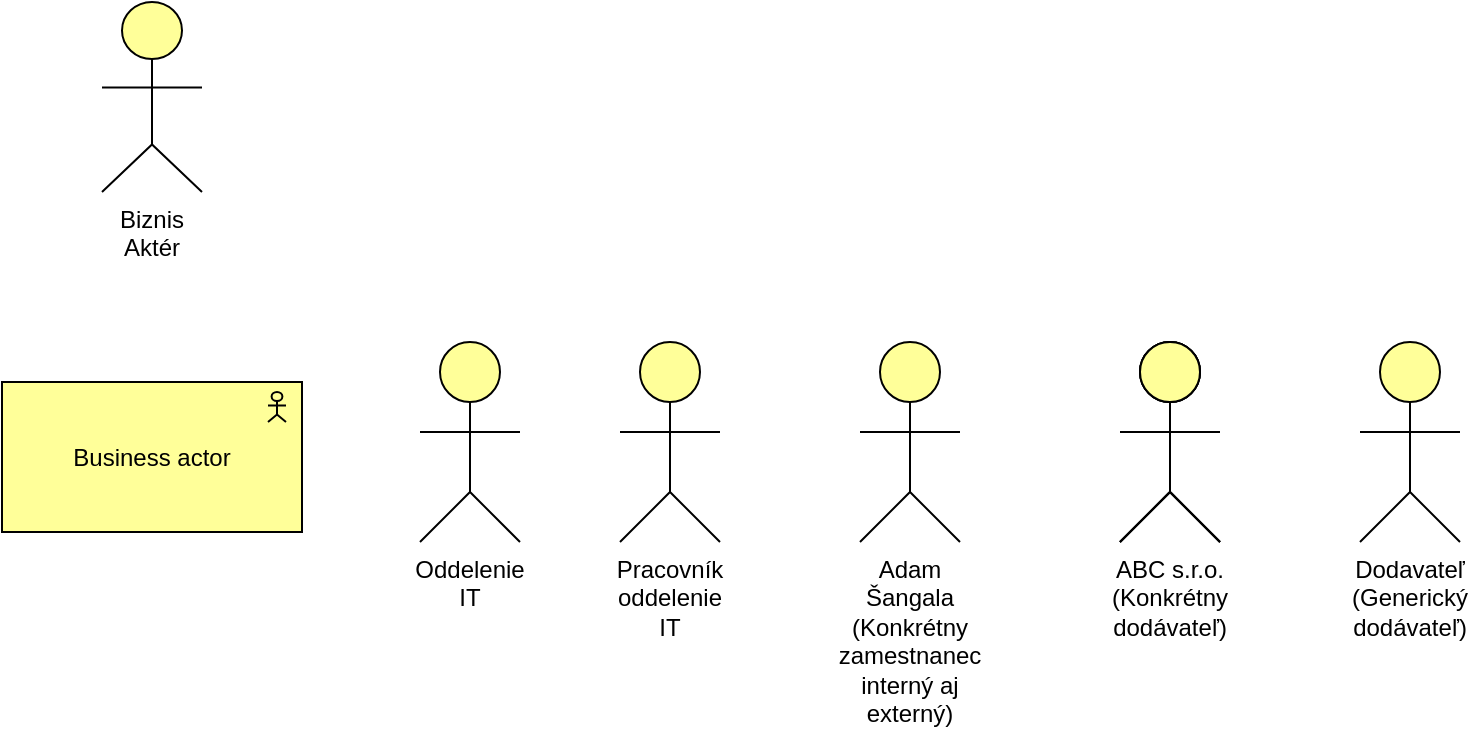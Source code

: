 <mxfile version="16.5.1" type="device" pages="4"><diagram id="JZjNMNrd8msyWpvH5kNa" name="Biznis Aktér"><mxGraphModel dx="1088" dy="731" grid="1" gridSize="10" guides="1" tooltips="1" connect="1" arrows="1" fold="1" page="1" pageScale="1" pageWidth="1654" pageHeight="1169" background="#FFFFFF" math="0" shadow="0"><root><mxCell id="0"/><mxCell id="1" parent="0"/><mxCell id="bfca3cPxsgv3KbeY-AWd-16" value="Biznis Aktér" style="html=1;outlineConnect=0;whiteSpace=wrap;fillColor=#ffff99;verticalLabelPosition=bottom;verticalAlign=top;align=center;shape=mxgraph.archimate3.actor;rounded=0;sketch=0;" parent="1" vertex="1"><mxGeometry x="161" y="240" width="50" height="95" as="geometry"/></mxCell><mxCell id="bfca3cPxsgv3KbeY-AWd-17" value="" style="html=1;outlineConnect=0;whiteSpace=wrap;fillColor=#ffff99;verticalLabelPosition=bottom;verticalAlign=top;align=center;shape=mxgraph.archimate3.actor;rounded=0;sketch=0;" parent="1" vertex="1"><mxGeometry x="670" y="410" width="50" height="100" as="geometry"/></mxCell><mxCell id="bfca3cPxsgv3KbeY-AWd-18" value="" style="html=1;outlineConnect=0;whiteSpace=wrap;fillColor=#ffff99;verticalLabelPosition=bottom;verticalAlign=top;align=center;shape=mxgraph.archimate3.actor;rounded=0;sketch=0;" parent="1" vertex="1"><mxGeometry x="670" y="410" width="50" height="100" as="geometry"/></mxCell><mxCell id="bfca3cPxsgv3KbeY-AWd-19" value="ABC s.r.o. (Konkrétny dodávateľ)" style="html=1;outlineConnect=0;whiteSpace=wrap;fillColor=#ffff99;verticalLabelPosition=bottom;verticalAlign=top;align=center;shape=mxgraph.archimate3.actor;rounded=0;sketch=0;" parent="1" vertex="1"><mxGeometry x="670" y="410" width="50" height="100" as="geometry"/></mxCell><mxCell id="bfca3cPxsgv3KbeY-AWd-20" value="Adam Šangala (Konkrétny zamestnanec interný aj externý)" style="html=1;outlineConnect=0;whiteSpace=wrap;fillColor=#ffff99;verticalLabelPosition=bottom;verticalAlign=top;align=center;shape=mxgraph.archimate3.actor;rounded=0;sketch=0;" parent="1" vertex="1"><mxGeometry x="540" y="410" width="50" height="100" as="geometry"/></mxCell><mxCell id="bfca3cPxsgv3KbeY-AWd-21" value="Business actor" style="html=1;outlineConnect=0;whiteSpace=wrap;fillColor=#ffff99;shape=mxgraph.archimate3.application;appType=actor;archiType=square;rounded=0;sketch=0;" parent="1" vertex="1"><mxGeometry x="111" y="430" width="150" height="75" as="geometry"/></mxCell><mxCell id="bfca3cPxsgv3KbeY-AWd-24" value="Dodavateľ (Generický dodávateľ)" style="html=1;outlineConnect=0;whiteSpace=wrap;fillColor=#ffff99;verticalLabelPosition=bottom;verticalAlign=top;align=center;shape=mxgraph.archimate3.actor;rounded=0;sketch=0;" parent="1" vertex="1"><mxGeometry x="790" y="410" width="50" height="100" as="geometry"/></mxCell><mxCell id="bfca3cPxsgv3KbeY-AWd-25" value="Pracovník oddelenie IT" style="html=1;outlineConnect=0;whiteSpace=wrap;fillColor=#ffff99;verticalLabelPosition=bottom;verticalAlign=top;align=center;shape=mxgraph.archimate3.actor;rounded=0;sketch=0;" parent="1" vertex="1"><mxGeometry x="420" y="410" width="50" height="100" as="geometry"/></mxCell><mxCell id="bfca3cPxsgv3KbeY-AWd-26" value="Oddelenie IT" style="html=1;outlineConnect=0;whiteSpace=wrap;fillColor=#ffff99;verticalLabelPosition=bottom;verticalAlign=top;align=center;shape=mxgraph.archimate3.actor;rounded=0;sketch=0;" parent="1" vertex="1"><mxGeometry x="320" y="410" width="50" height="100" as="geometry"/></mxCell></root></mxGraphModel></diagram><diagram name="Väzba Kompozícia" id="TtQ8qLWbC85YG_0e8uyS"><mxGraphModel dx="1088" dy="731" grid="1" gridSize="10" guides="1" tooltips="1" connect="1" arrows="1" fold="1" page="1" pageScale="1" pageWidth="1654" pageHeight="1169" background="#FFFFFF" math="0" shadow="0"><root><mxCell id="o2R4z5Y4zoxOKSPPSlzC-0"/><mxCell id="o2R4z5Y4zoxOKSPPSlzC-1" parent="o2R4z5Y4zoxOKSPPSlzC-0"/><mxCell id="o2R4z5Y4zoxOKSPPSlzC-2" value="Biznis Aktér" style="html=1;outlineConnect=0;whiteSpace=wrap;fillColor=#ffff99;verticalLabelPosition=bottom;verticalAlign=top;align=center;shape=mxgraph.archimate3.actor;rounded=0;sketch=0;" parent="o2R4z5Y4zoxOKSPPSlzC-1" vertex="1"><mxGeometry x="161" y="240" width="50" height="95" as="geometry"/></mxCell><mxCell id="o2R4z5Y4zoxOKSPPSlzC-3" value="" style="html=1;outlineConnect=0;whiteSpace=wrap;fillColor=#ffff99;verticalLabelPosition=bottom;verticalAlign=top;align=center;shape=mxgraph.archimate3.actor;rounded=0;sketch=0;" parent="o2R4z5Y4zoxOKSPPSlzC-1" vertex="1"><mxGeometry x="461" y="570" width="50" height="100" as="geometry"/></mxCell><mxCell id="o2R4z5Y4zoxOKSPPSlzC-4" value="" style="html=1;outlineConnect=0;whiteSpace=wrap;fillColor=#ffff99;verticalLabelPosition=bottom;verticalAlign=top;align=center;shape=mxgraph.archimate3.actor;rounded=0;sketch=0;" parent="o2R4z5Y4zoxOKSPPSlzC-1" vertex="1"><mxGeometry x="461" y="570" width="50" height="100" as="geometry"/></mxCell><mxCell id="o2R4z5Y4zoxOKSPPSlzC-5" value="ABC s.r.o. (Konkrétny dodávateľ)" style="html=1;outlineConnect=0;whiteSpace=wrap;fillColor=#ffff99;verticalLabelPosition=bottom;verticalAlign=top;align=center;shape=mxgraph.archimate3.actor;rounded=0;sketch=0;" parent="o2R4z5Y4zoxOKSPPSlzC-1" vertex="1"><mxGeometry x="461" y="570" width="50" height="100" as="geometry"/></mxCell><mxCell id="o2R4z5Y4zoxOKSPPSlzC-6" value="Adam Šangala (Konkrétny zamestnanec interný aj externý)" style="html=1;outlineConnect=0;whiteSpace=wrap;fillColor=#ffff99;verticalLabelPosition=bottom;verticalAlign=top;align=center;shape=mxgraph.archimate3.actor;rounded=0;sketch=0;" parent="o2R4z5Y4zoxOKSPPSlzC-1" vertex="1"><mxGeometry x="331" y="570" width="50" height="100" as="geometry"/></mxCell><mxCell id="o2R4z5Y4zoxOKSPPSlzC-7" value="Business actor" style="html=1;outlineConnect=0;whiteSpace=wrap;fillColor=#ffff99;shape=mxgraph.archimate3.application;appType=actor;archiType=square;rounded=0;sketch=0;" parent="o2R4z5Y4zoxOKSPPSlzC-1" vertex="1"><mxGeometry x="111" y="430" width="150" height="75" as="geometry"/></mxCell><mxCell id="o2R4z5Y4zoxOKSPPSlzC-8" value="Dodavateľ (Generický dodávateľ)" style="html=1;outlineConnect=0;whiteSpace=wrap;fillColor=#ffff99;verticalLabelPosition=bottom;verticalAlign=top;align=center;shape=mxgraph.archimate3.actor;rounded=0;sketch=0;" parent="o2R4z5Y4zoxOKSPPSlzC-1" vertex="1"><mxGeometry x="581" y="570" width="50" height="100" as="geometry"/></mxCell><mxCell id="o2R4z5Y4zoxOKSPPSlzC-9" value="Pracovník oddelenie IT" style="html=1;outlineConnect=0;whiteSpace=wrap;fillColor=#ffff99;verticalLabelPosition=bottom;verticalAlign=top;align=center;shape=mxgraph.archimate3.actor;rounded=0;sketch=0;" parent="o2R4z5Y4zoxOKSPPSlzC-1" vertex="1"><mxGeometry x="211" y="570" width="50" height="100" as="geometry"/></mxCell><mxCell id="o2R4z5Y4zoxOKSPPSlzC-10" value="Oddelenie IT" style="html=1;outlineConnect=0;whiteSpace=wrap;fillColor=#ffff99;verticalLabelPosition=bottom;verticalAlign=top;align=center;shape=mxgraph.archimate3.actor;rounded=0;sketch=0;" parent="o2R4z5Y4zoxOKSPPSlzC-1" vertex="1"><mxGeometry x="111" y="570" width="50" height="100" as="geometry"/></mxCell><mxCell id="o2R4z5Y4zoxOKSPPSlzC-11" value="Oddelenie IT" style="html=1;outlineConnect=0;whiteSpace=wrap;fillColor=#ffff99;shape=mxgraph.archimate3.application;appType=actor;archiType=square;rounded=0;sketch=0;" parent="o2R4z5Y4zoxOKSPPSlzC-1" vertex="1"><mxGeometry x="880" y="30" width="150" height="450" as="geometry"/></mxCell><mxCell id="o2R4z5Y4zoxOKSPPSlzC-14" value="Oddelenie IT" style="html=1;outlineConnect=0;whiteSpace=wrap;fillColor=#ffff99;shape=mxgraph.archimate3.application;appType=actor;archiType=square;rounded=0;sketch=0;" parent="o2R4z5Y4zoxOKSPPSlzC-1" vertex="1"><mxGeometry x="660" y="30" width="150" height="75" as="geometry"/></mxCell><mxCell id="o2R4z5Y4zoxOKSPPSlzC-16" value="Karol" style="html=1;outlineConnect=0;whiteSpace=wrap;fillColor=#ffff99;shape=mxgraph.archimate3.application;appType=actor;archiType=square;rounded=0;sketch=0;" parent="o2R4z5Y4zoxOKSPPSlzC-1" vertex="1"><mxGeometry x="660" y="30" width="150" height="75" as="geometry"/></mxCell><mxCell id="o2R4z5Y4zoxOKSPPSlzC-19" value="Martin" style="html=1;outlineConnect=0;whiteSpace=wrap;fillColor=#ffff99;shape=mxgraph.archimate3.application;appType=actor;archiType=square;rounded=0;sketch=0;" parent="o2R4z5Y4zoxOKSPPSlzC-1" vertex="1"><mxGeometry x="661" y="125" width="150" height="75" as="geometry"/></mxCell><mxCell id="o2R4z5Y4zoxOKSPPSlzC-20" value="Mária" style="html=1;outlineConnect=0;whiteSpace=wrap;fillColor=#ffff99;shape=mxgraph.archimate3.application;appType=actor;archiType=square;rounded=0;sketch=0;" parent="o2R4z5Y4zoxOKSPPSlzC-1" vertex="1"><mxGeometry x="661" y="220" width="150" height="75" as="geometry"/></mxCell><mxCell id="o2R4z5Y4zoxOKSPPSlzC-21" value="Eva" style="html=1;outlineConnect=0;whiteSpace=wrap;fillColor=#ffff99;shape=mxgraph.archimate3.application;appType=actor;archiType=square;rounded=0;sketch=0;" parent="o2R4z5Y4zoxOKSPPSlzC-1" vertex="1"><mxGeometry x="661" y="315" width="150" height="75" as="geometry"/></mxCell><mxCell id="o2R4z5Y4zoxOKSPPSlzC-22" value="Marcel" style="html=1;outlineConnect=0;whiteSpace=wrap;fillColor=#ffff99;shape=mxgraph.archimate3.application;appType=actor;archiType=square;rounded=0;sketch=0;" parent="o2R4z5Y4zoxOKSPPSlzC-1" vertex="1"><mxGeometry x="661" y="410" width="150" height="75" as="geometry"/></mxCell><mxCell id="o2R4z5Y4zoxOKSPPSlzC-27" value="" style="html=1;endArrow=diamondThin;endFill=1;edgeStyle=elbowEdgeStyle;elbow=vertical;endSize=10;rounded=0;exitX=1;exitY=0.5;exitDx=0;exitDy=0;exitPerimeter=0;" parent="o2R4z5Y4zoxOKSPPSlzC-1" source="o2R4z5Y4zoxOKSPPSlzC-16" target="o2R4z5Y4zoxOKSPPSlzC-11" edge="1"><mxGeometry width="160" relative="1" as="geometry"><mxPoint x="300" y="60" as="sourcePoint"/><mxPoint x="460" y="60" as="targetPoint"/></mxGeometry></mxCell><mxCell id="o2R4z5Y4zoxOKSPPSlzC-28" value="" style="html=1;endArrow=diamondThin;endFill=1;edgeStyle=elbowEdgeStyle;elbow=vertical;endSize=10;rounded=0;exitX=1;exitY=0.5;exitDx=0;exitDy=0;exitPerimeter=0;" parent="o2R4z5Y4zoxOKSPPSlzC-1" source="o2R4z5Y4zoxOKSPPSlzC-19" target="o2R4z5Y4zoxOKSPPSlzC-11" edge="1"><mxGeometry width="160" relative="1" as="geometry"><mxPoint x="410" y="150" as="sourcePoint"/><mxPoint x="570" y="150" as="targetPoint"/></mxGeometry></mxCell><mxCell id="o2R4z5Y4zoxOKSPPSlzC-30" value="" style="html=1;endArrow=diamondThin;endFill=1;edgeStyle=elbowEdgeStyle;elbow=vertical;endSize=10;rounded=0;exitX=1;exitY=0.5;exitDx=0;exitDy=0;exitPerimeter=0;" parent="o2R4z5Y4zoxOKSPPSlzC-1" source="o2R4z5Y4zoxOKSPPSlzC-20" target="o2R4z5Y4zoxOKSPPSlzC-11" edge="1"><mxGeometry width="160" relative="1" as="geometry"><mxPoint x="1080" y="300" as="sourcePoint"/><mxPoint x="1240" y="300" as="targetPoint"/></mxGeometry></mxCell><mxCell id="o2R4z5Y4zoxOKSPPSlzC-31" value="" style="html=1;endArrow=diamondThin;endFill=1;edgeStyle=elbowEdgeStyle;elbow=vertical;endSize=10;rounded=0;exitX=1;exitY=0.5;exitDx=0;exitDy=0;exitPerimeter=0;" parent="o2R4z5Y4zoxOKSPPSlzC-1" source="o2R4z5Y4zoxOKSPPSlzC-21" target="o2R4z5Y4zoxOKSPPSlzC-11" edge="1"><mxGeometry width="160" relative="1" as="geometry"><mxPoint x="400" y="380" as="sourcePoint"/><mxPoint x="560" y="380" as="targetPoint"/></mxGeometry></mxCell><mxCell id="o2R4z5Y4zoxOKSPPSlzC-32" value="" style="html=1;endArrow=diamondThin;endFill=1;edgeStyle=elbowEdgeStyle;elbow=vertical;endSize=10;rounded=0;exitX=1;exitY=0.5;exitDx=0;exitDy=0;exitPerimeter=0;" parent="o2R4z5Y4zoxOKSPPSlzC-1" source="o2R4z5Y4zoxOKSPPSlzC-22" target="o2R4z5Y4zoxOKSPPSlzC-11" edge="1"><mxGeometry width="160" relative="1" as="geometry"><mxPoint x="860" y="500" as="sourcePoint"/><mxPoint x="1020" y="500" as="targetPoint"/></mxGeometry></mxCell><mxCell id="o2R4z5Y4zoxOKSPPSlzC-33" value="ABC s.r.o." style="html=1;outlineConnect=0;whiteSpace=wrap;fillColor=#ffff99;shape=mxgraph.archimate3.application;appType=actor;archiType=square;rounded=0;sketch=0;" parent="o2R4z5Y4zoxOKSPPSlzC-1" vertex="1"><mxGeometry x="1240" y="200" width="320" height="75" as="geometry"/></mxCell><mxCell id="o2R4z5Y4zoxOKSPPSlzC-34" value="IT" style="html=1;outlineConnect=0;whiteSpace=wrap;fillColor=#ffff99;shape=mxgraph.archimate3.application;appType=actor;archiType=square;rounded=0;sketch=0;" parent="o2R4z5Y4zoxOKSPPSlzC-1" vertex="1"><mxGeometry x="1240" y="80" width="75" height="75" as="geometry"/></mxCell><mxCell id="o2R4z5Y4zoxOKSPPSlzC-35" value="HR" style="html=1;outlineConnect=0;whiteSpace=wrap;fillColor=#ffff99;shape=mxgraph.archimate3.application;appType=actor;archiType=square;rounded=0;sketch=0;" parent="o2R4z5Y4zoxOKSPPSlzC-1" vertex="1"><mxGeometry x="1362.5" y="80" width="75" height="75" as="geometry"/></mxCell><mxCell id="o2R4z5Y4zoxOKSPPSlzC-36" value="Finance" style="html=1;outlineConnect=0;whiteSpace=wrap;fillColor=#ffff99;shape=mxgraph.archimate3.application;appType=actor;archiType=square;rounded=0;sketch=0;" parent="o2R4z5Y4zoxOKSPPSlzC-1" vertex="1"><mxGeometry x="1240" y="315" width="75" height="75" as="geometry"/></mxCell><mxCell id="o2R4z5Y4zoxOKSPPSlzC-37" value="Operations" style="html=1;outlineConnect=0;whiteSpace=wrap;fillColor=#ffff99;shape=mxgraph.archimate3.application;appType=actor;archiType=square;rounded=0;sketch=0;" parent="o2R4z5Y4zoxOKSPPSlzC-1" vertex="1"><mxGeometry x="1362.5" y="315" width="75" height="75" as="geometry"/></mxCell><mxCell id="o2R4z5Y4zoxOKSPPSlzC-38" value="Risk" style="html=1;outlineConnect=0;whiteSpace=wrap;fillColor=#ffff99;shape=mxgraph.archimate3.application;appType=actor;archiType=square;rounded=0;sketch=0;" parent="o2R4z5Y4zoxOKSPPSlzC-1" vertex="1"><mxGeometry x="1485" y="315" width="75" height="75" as="geometry"/></mxCell><mxCell id="o2R4z5Y4zoxOKSPPSlzC-39" value="Sourcing" style="html=1;outlineConnect=0;whiteSpace=wrap;fillColor=#ffff99;shape=mxgraph.archimate3.application;appType=actor;archiType=square;rounded=0;sketch=0;" parent="o2R4z5Y4zoxOKSPPSlzC-1" vertex="1"><mxGeometry x="1485" y="80" width="75" height="75" as="geometry"/></mxCell><mxCell id="o2R4z5Y4zoxOKSPPSlzC-43" value="" style="html=1;endArrow=diamondThin;endFill=1;edgeStyle=elbowEdgeStyle;elbow=vertical;endSize=10;rounded=0;exitX=0.5;exitY=1;exitDx=0;exitDy=0;exitPerimeter=0;entryX=0.25;entryY=0;entryDx=0;entryDy=0;entryPerimeter=0;" parent="o2R4z5Y4zoxOKSPPSlzC-1" source="o2R4z5Y4zoxOKSPPSlzC-34" target="o2R4z5Y4zoxOKSPPSlzC-33" edge="1"><mxGeometry width="160" relative="1" as="geometry"><mxPoint x="1050" y="190" as="sourcePoint"/><mxPoint x="1210" y="190" as="targetPoint"/></mxGeometry></mxCell><mxCell id="o2R4z5Y4zoxOKSPPSlzC-44" value="" style="html=1;endArrow=diamondThin;endFill=1;edgeStyle=elbowEdgeStyle;elbow=vertical;endSize=10;rounded=0;exitX=0.5;exitY=1;exitDx=0;exitDy=0;exitPerimeter=0;" parent="o2R4z5Y4zoxOKSPPSlzC-1" source="o2R4z5Y4zoxOKSPPSlzC-35" target="o2R4z5Y4zoxOKSPPSlzC-33" edge="1"><mxGeometry width="160" relative="1" as="geometry"><mxPoint x="1060" y="150" as="sourcePoint"/><mxPoint x="1220" y="150" as="targetPoint"/></mxGeometry></mxCell><mxCell id="o2R4z5Y4zoxOKSPPSlzC-45" value="" style="html=1;endArrow=diamondThin;endFill=1;edgeStyle=elbowEdgeStyle;elbow=vertical;endSize=10;rounded=0;exitX=0.5;exitY=1;exitDx=0;exitDy=0;exitPerimeter=0;entryX=0.75;entryY=0;entryDx=0;entryDy=0;entryPerimeter=0;" parent="o2R4z5Y4zoxOKSPPSlzC-1" source="o2R4z5Y4zoxOKSPPSlzC-39" target="o2R4z5Y4zoxOKSPPSlzC-33" edge="1"><mxGeometry width="160" relative="1" as="geometry"><mxPoint x="1390" y="460" as="sourcePoint"/><mxPoint x="1550" y="460" as="targetPoint"/></mxGeometry></mxCell><mxCell id="o2R4z5Y4zoxOKSPPSlzC-46" value="" style="html=1;endArrow=diamondThin;endFill=1;edgeStyle=elbowEdgeStyle;elbow=vertical;endSize=10;rounded=0;entryX=0.25;entryY=1;entryDx=0;entryDy=0;entryPerimeter=0;" parent="o2R4z5Y4zoxOKSPPSlzC-1" source="o2R4z5Y4zoxOKSPPSlzC-36" target="o2R4z5Y4zoxOKSPPSlzC-33" edge="1"><mxGeometry width="160" relative="1" as="geometry"><mxPoint x="1160" y="510" as="sourcePoint"/><mxPoint x="1320" y="510" as="targetPoint"/></mxGeometry></mxCell><mxCell id="o2R4z5Y4zoxOKSPPSlzC-47" value="" style="html=1;endArrow=diamondThin;endFill=1;edgeStyle=elbowEdgeStyle;elbow=vertical;endSize=10;rounded=0;entryX=0.5;entryY=1;entryDx=0;entryDy=0;entryPerimeter=0;exitX=0.5;exitY=0;exitDx=0;exitDy=0;exitPerimeter=0;" parent="o2R4z5Y4zoxOKSPPSlzC-1" source="o2R4z5Y4zoxOKSPPSlzC-37" target="o2R4z5Y4zoxOKSPPSlzC-33" edge="1"><mxGeometry width="160" relative="1" as="geometry"><mxPoint x="1400" y="310" as="sourcePoint"/><mxPoint x="1530" y="470" as="targetPoint"/></mxGeometry></mxCell><mxCell id="o2R4z5Y4zoxOKSPPSlzC-48" value="" style="html=1;endArrow=diamondThin;endFill=1;edgeStyle=elbowEdgeStyle;elbow=vertical;endSize=10;rounded=0;entryX=0.75;entryY=1;entryDx=0;entryDy=0;entryPerimeter=0;" parent="o2R4z5Y4zoxOKSPPSlzC-1" source="o2R4z5Y4zoxOKSPPSlzC-38" target="o2R4z5Y4zoxOKSPPSlzC-33" edge="1"><mxGeometry width="160" relative="1" as="geometry"><mxPoint x="1510" y="420" as="sourcePoint"/><mxPoint x="1670" y="420" as="targetPoint"/></mxGeometry></mxCell></root></mxGraphModel></diagram><diagram name="Biznis Role" id="l27iO9iYdJRNGz45KyKL"><mxGraphModel dx="1088" dy="731" grid="1" gridSize="10" guides="1" tooltips="1" connect="1" arrows="1" fold="1" page="1" pageScale="1" pageWidth="1654" pageHeight="1169" background="#FFFFFF" math="0" shadow="0"><root><mxCell id="a6CnjkCQ1hl30vG9n8gs-0"/><mxCell id="a6CnjkCQ1hl30vG9n8gs-1" parent="a6CnjkCQ1hl30vG9n8gs-0"/><mxCell id="a6CnjkCQ1hl30vG9n8gs-2" value="Biznis Aktér" style="html=1;outlineConnect=0;whiteSpace=wrap;fillColor=#ffff99;verticalLabelPosition=bottom;verticalAlign=top;align=center;shape=mxgraph.archimate3.actor;rounded=0;sketch=0;" parent="a6CnjkCQ1hl30vG9n8gs-1" vertex="1"><mxGeometry x="70" y="610" width="50" height="95" as="geometry"/></mxCell><mxCell id="a6CnjkCQ1hl30vG9n8gs-3" value="" style="html=1;outlineConnect=0;whiteSpace=wrap;fillColor=#ffff99;verticalLabelPosition=bottom;verticalAlign=top;align=center;shape=mxgraph.archimate3.actor;rounded=0;sketch=0;" parent="a6CnjkCQ1hl30vG9n8gs-1" vertex="1"><mxGeometry x="370" y="950" width="50" height="100" as="geometry"/></mxCell><mxCell id="a6CnjkCQ1hl30vG9n8gs-4" value="" style="html=1;outlineConnect=0;whiteSpace=wrap;fillColor=#ffff99;verticalLabelPosition=bottom;verticalAlign=top;align=center;shape=mxgraph.archimate3.actor;rounded=0;sketch=0;" parent="a6CnjkCQ1hl30vG9n8gs-1" vertex="1"><mxGeometry x="370" y="950" width="50" height="100" as="geometry"/></mxCell><mxCell id="a6CnjkCQ1hl30vG9n8gs-5" value="ABC s.r.o. (Konkrétny dodávateľ)" style="html=1;outlineConnect=0;whiteSpace=wrap;fillColor=#ffff99;verticalLabelPosition=bottom;verticalAlign=top;align=center;shape=mxgraph.archimate3.actor;rounded=0;sketch=0;" parent="a6CnjkCQ1hl30vG9n8gs-1" vertex="1"><mxGeometry x="370" y="950" width="50" height="100" as="geometry"/></mxCell><mxCell id="a6CnjkCQ1hl30vG9n8gs-6" value="Adam Šangala (Konkrétny zamestnanec interný aj externý)" style="html=1;outlineConnect=0;whiteSpace=wrap;fillColor=#ffff99;verticalLabelPosition=bottom;verticalAlign=top;align=center;shape=mxgraph.archimate3.actor;rounded=0;sketch=0;" parent="a6CnjkCQ1hl30vG9n8gs-1" vertex="1"><mxGeometry x="240" y="950" width="50" height="100" as="geometry"/></mxCell><mxCell id="a6CnjkCQ1hl30vG9n8gs-7" value="Business actor" style="html=1;outlineConnect=0;whiteSpace=wrap;fillColor=#ffff99;shape=mxgraph.archimate3.application;appType=actor;archiType=square;rounded=0;sketch=0;" parent="a6CnjkCQ1hl30vG9n8gs-1" vertex="1"><mxGeometry x="20" y="800" width="150" height="75" as="geometry"/></mxCell><mxCell id="a6CnjkCQ1hl30vG9n8gs-8" value="Dodavateľ (Generický dodávateľ)" style="html=1;outlineConnect=0;whiteSpace=wrap;fillColor=#ffff99;verticalLabelPosition=bottom;verticalAlign=top;align=center;shape=mxgraph.archimate3.actor;rounded=0;sketch=0;" parent="a6CnjkCQ1hl30vG9n8gs-1" vertex="1"><mxGeometry x="490" y="950" width="50" height="100" as="geometry"/></mxCell><mxCell id="a6CnjkCQ1hl30vG9n8gs-9" value="Pracovník oddelenie IT" style="html=1;outlineConnect=0;whiteSpace=wrap;fillColor=#ffff99;verticalLabelPosition=bottom;verticalAlign=top;align=center;shape=mxgraph.archimate3.actor;rounded=0;sketch=0;" parent="a6CnjkCQ1hl30vG9n8gs-1" vertex="1"><mxGeometry x="120" y="950" width="50" height="100" as="geometry"/></mxCell><mxCell id="a6CnjkCQ1hl30vG9n8gs-10" value="Oddelenie IT" style="html=1;outlineConnect=0;whiteSpace=wrap;fillColor=#ffff99;verticalLabelPosition=bottom;verticalAlign=top;align=center;shape=mxgraph.archimate3.actor;rounded=0;sketch=0;" parent="a6CnjkCQ1hl30vG9n8gs-1" vertex="1"><mxGeometry x="20" y="950" width="50" height="100" as="geometry"/></mxCell><mxCell id="a6CnjkCQ1hl30vG9n8gs-23" value="ABC s.r.o." style="html=1;outlineConnect=0;whiteSpace=wrap;fillColor=#ffff99;shape=mxgraph.archimate3.application;appType=actor;archiType=square;rounded=0;sketch=0;" parent="a6CnjkCQ1hl30vG9n8gs-1" vertex="1"><mxGeometry x="1240" y="200" width="320" height="75" as="geometry"/></mxCell><mxCell id="a6CnjkCQ1hl30vG9n8gs-24" value="IT" style="html=1;outlineConnect=0;whiteSpace=wrap;fillColor=#ffff99;shape=mxgraph.archimate3.application;appType=actor;archiType=square;rounded=0;sketch=0;" parent="a6CnjkCQ1hl30vG9n8gs-1" vertex="1"><mxGeometry x="1240" y="80" width="75" height="75" as="geometry"/></mxCell><mxCell id="a6CnjkCQ1hl30vG9n8gs-25" value="HR" style="html=1;outlineConnect=0;whiteSpace=wrap;fillColor=#ffff99;shape=mxgraph.archimate3.application;appType=actor;archiType=square;rounded=0;sketch=0;" parent="a6CnjkCQ1hl30vG9n8gs-1" vertex="1"><mxGeometry x="1362.5" y="80" width="75" height="75" as="geometry"/></mxCell><mxCell id="a6CnjkCQ1hl30vG9n8gs-26" value="Finance" style="html=1;outlineConnect=0;whiteSpace=wrap;fillColor=#ffff99;shape=mxgraph.archimate3.application;appType=actor;archiType=square;rounded=0;sketch=0;" parent="a6CnjkCQ1hl30vG9n8gs-1" vertex="1"><mxGeometry x="1240" y="315" width="75" height="75" as="geometry"/></mxCell><mxCell id="a6CnjkCQ1hl30vG9n8gs-27" value="Operations" style="html=1;outlineConnect=0;whiteSpace=wrap;fillColor=#ffff99;shape=mxgraph.archimate3.application;appType=actor;archiType=square;rounded=0;sketch=0;" parent="a6CnjkCQ1hl30vG9n8gs-1" vertex="1"><mxGeometry x="1362.5" y="315" width="75" height="75" as="geometry"/></mxCell><mxCell id="a6CnjkCQ1hl30vG9n8gs-28" value="Risk" style="html=1;outlineConnect=0;whiteSpace=wrap;fillColor=#ffff99;shape=mxgraph.archimate3.application;appType=actor;archiType=square;rounded=0;sketch=0;" parent="a6CnjkCQ1hl30vG9n8gs-1" vertex="1"><mxGeometry x="1485" y="315" width="75" height="75" as="geometry"/></mxCell><mxCell id="a6CnjkCQ1hl30vG9n8gs-29" value="Sourcing" style="html=1;outlineConnect=0;whiteSpace=wrap;fillColor=#ffff99;shape=mxgraph.archimate3.application;appType=actor;archiType=square;rounded=0;sketch=0;" parent="a6CnjkCQ1hl30vG9n8gs-1" vertex="1"><mxGeometry x="1485" y="80" width="75" height="75" as="geometry"/></mxCell><mxCell id="a6CnjkCQ1hl30vG9n8gs-30" value="" style="html=1;endArrow=diamondThin;endFill=1;edgeStyle=elbowEdgeStyle;elbow=vertical;endSize=10;rounded=0;exitX=0.5;exitY=1;exitDx=0;exitDy=0;exitPerimeter=0;entryX=0.25;entryY=0;entryDx=0;entryDy=0;entryPerimeter=0;" parent="a6CnjkCQ1hl30vG9n8gs-1" source="a6CnjkCQ1hl30vG9n8gs-24" target="a6CnjkCQ1hl30vG9n8gs-23" edge="1"><mxGeometry width="160" relative="1" as="geometry"><mxPoint x="1050" y="190" as="sourcePoint"/><mxPoint x="1210" y="190" as="targetPoint"/></mxGeometry></mxCell><mxCell id="a6CnjkCQ1hl30vG9n8gs-31" value="" style="html=1;endArrow=diamondThin;endFill=1;edgeStyle=elbowEdgeStyle;elbow=vertical;endSize=10;rounded=0;exitX=0.5;exitY=1;exitDx=0;exitDy=0;exitPerimeter=0;" parent="a6CnjkCQ1hl30vG9n8gs-1" source="a6CnjkCQ1hl30vG9n8gs-25" target="a6CnjkCQ1hl30vG9n8gs-23" edge="1"><mxGeometry width="160" relative="1" as="geometry"><mxPoint x="1060" y="150" as="sourcePoint"/><mxPoint x="1220" y="150" as="targetPoint"/></mxGeometry></mxCell><mxCell id="a6CnjkCQ1hl30vG9n8gs-32" value="" style="html=1;endArrow=diamondThin;endFill=1;edgeStyle=elbowEdgeStyle;elbow=vertical;endSize=10;rounded=0;exitX=0.5;exitY=1;exitDx=0;exitDy=0;exitPerimeter=0;entryX=0.75;entryY=0;entryDx=0;entryDy=0;entryPerimeter=0;" parent="a6CnjkCQ1hl30vG9n8gs-1" source="a6CnjkCQ1hl30vG9n8gs-29" target="a6CnjkCQ1hl30vG9n8gs-23" edge="1"><mxGeometry width="160" relative="1" as="geometry"><mxPoint x="1390" y="460" as="sourcePoint"/><mxPoint x="1550" y="460" as="targetPoint"/></mxGeometry></mxCell><mxCell id="a6CnjkCQ1hl30vG9n8gs-33" value="" style="html=1;endArrow=diamondThin;endFill=1;edgeStyle=elbowEdgeStyle;elbow=vertical;endSize=10;rounded=0;entryX=0.25;entryY=1;entryDx=0;entryDy=0;entryPerimeter=0;" parent="a6CnjkCQ1hl30vG9n8gs-1" source="a6CnjkCQ1hl30vG9n8gs-26" target="a6CnjkCQ1hl30vG9n8gs-23" edge="1"><mxGeometry width="160" relative="1" as="geometry"><mxPoint x="1160" y="510" as="sourcePoint"/><mxPoint x="1320" y="510" as="targetPoint"/></mxGeometry></mxCell><mxCell id="a6CnjkCQ1hl30vG9n8gs-34" value="" style="html=1;endArrow=diamondThin;endFill=1;edgeStyle=elbowEdgeStyle;elbow=vertical;endSize=10;rounded=0;entryX=0.5;entryY=1;entryDx=0;entryDy=0;entryPerimeter=0;exitX=0.5;exitY=0;exitDx=0;exitDy=0;exitPerimeter=0;" parent="a6CnjkCQ1hl30vG9n8gs-1" source="a6CnjkCQ1hl30vG9n8gs-27" target="a6CnjkCQ1hl30vG9n8gs-23" edge="1"><mxGeometry width="160" relative="1" as="geometry"><mxPoint x="1400" y="310" as="sourcePoint"/><mxPoint x="1530" y="470" as="targetPoint"/></mxGeometry></mxCell><mxCell id="a6CnjkCQ1hl30vG9n8gs-35" value="" style="html=1;endArrow=diamondThin;endFill=1;edgeStyle=elbowEdgeStyle;elbow=vertical;endSize=10;rounded=0;entryX=0.75;entryY=1;entryDx=0;entryDy=0;entryPerimeter=0;" parent="a6CnjkCQ1hl30vG9n8gs-1" source="a6CnjkCQ1hl30vG9n8gs-28" target="a6CnjkCQ1hl30vG9n8gs-23" edge="1"><mxGeometry width="160" relative="1" as="geometry"><mxPoint x="1510" y="420" as="sourcePoint"/><mxPoint x="1670" y="420" as="targetPoint"/></mxGeometry></mxCell><mxCell id="a6CnjkCQ1hl30vG9n8gs-36" value="Biznis rola" style="html=1;outlineConnect=0;whiteSpace=wrap;fillColor=#ffff99;shape=mxgraph.archimate3.application;appType=role;archiType=square;rounded=0;sketch=0;" parent="a6CnjkCQ1hl30vG9n8gs-1" vertex="1"><mxGeometry x="247.5" y="800" width="150" height="75" as="geometry"/></mxCell><mxCell id="a6CnjkCQ1hl30vG9n8gs-37" value="Biznis rola" style="html=1;outlineConnect=0;whiteSpace=wrap;fillColor=#ffff99;shape=mxgraph.archimate3.role;rounded=0;sketch=0;" parent="a6CnjkCQ1hl30vG9n8gs-1" vertex="1"><mxGeometry x="280" y="632.5" width="85" height="50" as="geometry"/></mxCell><mxCell id="a6CnjkCQ1hl30vG9n8gs-11" value="Oddelenie IT" style="html=1;outlineConnect=0;whiteSpace=wrap;fillColor=#ffff99;shape=mxgraph.archimate3.application;appType=actor;archiType=square;rounded=0;sketch=0;flipH=0;flipV=0;" parent="a6CnjkCQ1hl30vG9n8gs-1" vertex="1"><mxGeometry x="880" y="30" width="150" height="450" as="geometry"/></mxCell><mxCell id="a6CnjkCQ1hl30vG9n8gs-12" value="Oddelenie IT" style="html=1;outlineConnect=0;whiteSpace=wrap;fillColor=#ffff99;shape=mxgraph.archimate3.application;appType=actor;archiType=square;rounded=0;sketch=0;flipH=0;flipV=0;" parent="a6CnjkCQ1hl30vG9n8gs-1" vertex="1"><mxGeometry x="660" y="30" width="150" height="75" as="geometry"/></mxCell><mxCell id="a6CnjkCQ1hl30vG9n8gs-13" value="Karol" style="html=1;outlineConnect=0;whiteSpace=wrap;fillColor=#ffff99;shape=mxgraph.archimate3.application;appType=actor;archiType=square;rounded=0;sketch=0;flipH=0;flipV=0;" parent="a6CnjkCQ1hl30vG9n8gs-1" vertex="1"><mxGeometry x="660" y="30" width="150" height="75" as="geometry"/></mxCell><mxCell id="a6CnjkCQ1hl30vG9n8gs-14" value="Martin" style="html=1;outlineConnect=0;whiteSpace=wrap;fillColor=#ffff99;shape=mxgraph.archimate3.application;appType=actor;archiType=square;rounded=0;sketch=0;flipH=0;flipV=0;" parent="a6CnjkCQ1hl30vG9n8gs-1" vertex="1"><mxGeometry x="661" y="125" width="150" height="75" as="geometry"/></mxCell><mxCell id="a6CnjkCQ1hl30vG9n8gs-15" value="Mária" style="html=1;outlineConnect=0;whiteSpace=wrap;fillColor=#ffff99;shape=mxgraph.archimate3.application;appType=actor;archiType=square;rounded=0;sketch=0;flipH=0;flipV=0;" parent="a6CnjkCQ1hl30vG9n8gs-1" vertex="1"><mxGeometry x="661" y="220" width="150" height="75" as="geometry"/></mxCell><mxCell id="a6CnjkCQ1hl30vG9n8gs-16" value="Eva" style="html=1;outlineConnect=0;whiteSpace=wrap;fillColor=#ffff99;shape=mxgraph.archimate3.application;appType=actor;archiType=square;rounded=0;sketch=0;flipH=0;flipV=0;" parent="a6CnjkCQ1hl30vG9n8gs-1" vertex="1"><mxGeometry x="661" y="315" width="150" height="75" as="geometry"/></mxCell><mxCell id="a6CnjkCQ1hl30vG9n8gs-17" value="Marcel" style="html=1;outlineConnect=0;whiteSpace=wrap;fillColor=#ffff99;shape=mxgraph.archimate3.application;appType=actor;archiType=square;rounded=0;sketch=0;flipH=0;flipV=0;" parent="a6CnjkCQ1hl30vG9n8gs-1" vertex="1"><mxGeometry x="661" y="410" width="150" height="75" as="geometry"/></mxCell><mxCell id="a6CnjkCQ1hl30vG9n8gs-18" value="" style="html=1;endArrow=diamondThin;endFill=1;edgeStyle=elbowEdgeStyle;elbow=vertical;endSize=10;rounded=0;exitX=1;exitY=0.5;exitDx=0;exitDy=0;exitPerimeter=0;" parent="a6CnjkCQ1hl30vG9n8gs-1" source="a6CnjkCQ1hl30vG9n8gs-13" target="a6CnjkCQ1hl30vG9n8gs-11" edge="1"><mxGeometry width="160" relative="1" as="geometry"><mxPoint x="-300" y="60" as="sourcePoint"/><mxPoint x="-140" y="60" as="targetPoint"/></mxGeometry></mxCell><mxCell id="a6CnjkCQ1hl30vG9n8gs-19" value="" style="html=1;endArrow=diamondThin;endFill=1;edgeStyle=elbowEdgeStyle;elbow=vertical;endSize=10;rounded=0;exitX=1;exitY=0.5;exitDx=0;exitDy=0;exitPerimeter=0;" parent="a6CnjkCQ1hl30vG9n8gs-1" source="a6CnjkCQ1hl30vG9n8gs-14" target="a6CnjkCQ1hl30vG9n8gs-11" edge="1"><mxGeometry width="160" relative="1" as="geometry"><mxPoint x="-190" y="150" as="sourcePoint"/><mxPoint x="-30" y="150" as="targetPoint"/></mxGeometry></mxCell><mxCell id="a6CnjkCQ1hl30vG9n8gs-20" value="" style="html=1;endArrow=diamondThin;endFill=1;edgeStyle=elbowEdgeStyle;elbow=vertical;endSize=10;rounded=0;exitX=1;exitY=0.5;exitDx=0;exitDy=0;exitPerimeter=0;" parent="a6CnjkCQ1hl30vG9n8gs-1" source="a6CnjkCQ1hl30vG9n8gs-15" target="a6CnjkCQ1hl30vG9n8gs-11" edge="1"><mxGeometry width="160" relative="1" as="geometry"><mxPoint x="480" y="300" as="sourcePoint"/><mxPoint x="640" y="300" as="targetPoint"/></mxGeometry></mxCell><mxCell id="a6CnjkCQ1hl30vG9n8gs-21" value="" style="html=1;endArrow=diamondThin;endFill=1;edgeStyle=elbowEdgeStyle;elbow=vertical;endSize=10;rounded=0;exitX=1;exitY=0.5;exitDx=0;exitDy=0;exitPerimeter=0;" parent="a6CnjkCQ1hl30vG9n8gs-1" source="a6CnjkCQ1hl30vG9n8gs-16" target="a6CnjkCQ1hl30vG9n8gs-11" edge="1"><mxGeometry width="160" relative="1" as="geometry"><mxPoint x="-200" y="380" as="sourcePoint"/><mxPoint x="-40" y="380" as="targetPoint"/></mxGeometry></mxCell><mxCell id="a6CnjkCQ1hl30vG9n8gs-22" value="" style="html=1;endArrow=diamondThin;endFill=1;edgeStyle=elbowEdgeStyle;elbow=vertical;endSize=10;rounded=0;exitX=1;exitY=0.5;exitDx=0;exitDy=0;exitPerimeter=0;" parent="a6CnjkCQ1hl30vG9n8gs-1" source="a6CnjkCQ1hl30vG9n8gs-17" target="a6CnjkCQ1hl30vG9n8gs-11" edge="1"><mxGeometry width="160" relative="1" as="geometry"><mxPoint x="260" y="500" as="sourcePoint"/><mxPoint x="420" y="500" as="targetPoint"/></mxGeometry></mxCell><mxCell id="a6CnjkCQ1hl30vG9n8gs-38" value="Šéf IT" style="html=1;outlineConnect=0;whiteSpace=wrap;fillColor=#ffff99;shape=mxgraph.archimate3.application;appType=role;archiType=square;rounded=0;sketch=0;flipH=0;flipV=0;" parent="a6CnjkCQ1hl30vG9n8gs-1" vertex="1"><mxGeometry x="450" y="30" width="150" height="75" as="geometry"/></mxCell><mxCell id="a6CnjkCQ1hl30vG9n8gs-39" value="Projektový manažér" style="html=1;outlineConnect=0;whiteSpace=wrap;fillColor=#ffff99;shape=mxgraph.archimate3.application;appType=role;archiType=square;rounded=0;sketch=0;flipH=0;flipV=0;" parent="a6CnjkCQ1hl30vG9n8gs-1" vertex="1"><mxGeometry x="450" y="125" width="150" height="75" as="geometry"/></mxCell><mxCell id="a6CnjkCQ1hl30vG9n8gs-41" value="IT biznis analytik" style="html=1;outlineConnect=0;whiteSpace=wrap;fillColor=#ffff99;shape=mxgraph.archimate3.application;appType=role;archiType=square;rounded=0;sketch=0;flipH=0;flipV=0;" parent="a6CnjkCQ1hl30vG9n8gs-1" vertex="1"><mxGeometry x="450" y="220" width="150" height="75" as="geometry"/></mxCell><mxCell id="a6CnjkCQ1hl30vG9n8gs-42" value="IT biznis analytik" style="html=1;outlineConnect=0;whiteSpace=wrap;fillColor=#ffff99;shape=mxgraph.archimate3.application;appType=role;archiType=square;rounded=0;sketch=0;flipH=0;flipV=0;" parent="a6CnjkCQ1hl30vG9n8gs-1" vertex="1"><mxGeometry x="450" y="315" width="150" height="75" as="geometry"/></mxCell><mxCell id="a6CnjkCQ1hl30vG9n8gs-43" value="Biznis architekt" style="html=1;outlineConnect=0;whiteSpace=wrap;fillColor=#ffff99;shape=mxgraph.archimate3.application;appType=role;archiType=square;rounded=0;sketch=0;flipH=0;flipV=0;" parent="a6CnjkCQ1hl30vG9n8gs-1" vertex="1"><mxGeometry x="450" y="410" width="150" height="75" as="geometry"/></mxCell><mxCell id="a6CnjkCQ1hl30vG9n8gs-44" value="" style="endArrow=block;html=1;endFill=1;startArrow=oval;startFill=1;edgeStyle=elbowEdgeStyle;elbow=vertical;rounded=0;exitX=0;exitY=0.5;exitDx=0;exitDy=0;exitPerimeter=0;" parent="a6CnjkCQ1hl30vG9n8gs-1" source="a6CnjkCQ1hl30vG9n8gs-13" target="a6CnjkCQ1hl30vG9n8gs-38" edge="1"><mxGeometry width="160" relative="1" as="geometry"><mxPoint x="1220" y="-10" as="sourcePoint"/><mxPoint x="1380" y="-10" as="targetPoint"/></mxGeometry></mxCell><mxCell id="a6CnjkCQ1hl30vG9n8gs-45" value="" style="endArrow=block;html=1;endFill=1;startArrow=oval;startFill=1;edgeStyle=elbowEdgeStyle;elbow=vertical;rounded=0;exitX=0;exitY=0.5;exitDx=0;exitDy=0;exitPerimeter=0;" parent="a6CnjkCQ1hl30vG9n8gs-1" source="a6CnjkCQ1hl30vG9n8gs-14" target="a6CnjkCQ1hl30vG9n8gs-39" edge="1"><mxGeometry width="160" relative="1" as="geometry"><mxPoint x="690" y="110" as="sourcePoint"/><mxPoint x="850" y="110" as="targetPoint"/></mxGeometry></mxCell><mxCell id="a6CnjkCQ1hl30vG9n8gs-46" value="" style="endArrow=block;html=1;endFill=1;startArrow=oval;startFill=1;edgeStyle=elbowEdgeStyle;elbow=vertical;rounded=0;exitX=0;exitY=0.5;exitDx=0;exitDy=0;exitPerimeter=0;entryX=1;entryY=0.5;entryDx=0;entryDy=0;entryPerimeter=0;" parent="a6CnjkCQ1hl30vG9n8gs-1" source="a6CnjkCQ1hl30vG9n8gs-15" target="a6CnjkCQ1hl30vG9n8gs-41" edge="1"><mxGeometry width="160" relative="1" as="geometry"><mxPoint x="230" y="220" as="sourcePoint"/><mxPoint x="390" y="220" as="targetPoint"/></mxGeometry></mxCell><mxCell id="a6CnjkCQ1hl30vG9n8gs-47" value="" style="endArrow=block;html=1;endFill=1;startArrow=oval;startFill=1;edgeStyle=elbowEdgeStyle;elbow=vertical;rounded=0;exitX=0;exitY=0.5;exitDx=0;exitDy=0;exitPerimeter=0;" parent="a6CnjkCQ1hl30vG9n8gs-1" source="a6CnjkCQ1hl30vG9n8gs-16" target="a6CnjkCQ1hl30vG9n8gs-42" edge="1"><mxGeometry width="160" relative="1" as="geometry"><mxPoint x="820" y="260" as="sourcePoint"/><mxPoint x="980" y="260" as="targetPoint"/></mxGeometry></mxCell><mxCell id="a6CnjkCQ1hl30vG9n8gs-48" value="" style="endArrow=block;html=1;endFill=1;startArrow=oval;startFill=1;edgeStyle=elbowEdgeStyle;elbow=vertical;rounded=0;exitX=0;exitY=0.5;exitDx=0;exitDy=0;exitPerimeter=0;" parent="a6CnjkCQ1hl30vG9n8gs-1" source="a6CnjkCQ1hl30vG9n8gs-17" target="a6CnjkCQ1hl30vG9n8gs-43" edge="1"><mxGeometry width="160" relative="1" as="geometry"><mxPoint x="1230" y="540" as="sourcePoint"/><mxPoint x="1390" y="540" as="targetPoint"/></mxGeometry></mxCell><mxCell id="a6CnjkCQ1hl30vG9n8gs-51" value="Skupina Group" style="shape=folder;spacingTop=10;tabWidth=100;tabHeight=25;tabPosition=left;html=1;dashed=1;rounded=0;sketch=0;" parent="a6CnjkCQ1hl30vG9n8gs-1" vertex="1"><mxGeometry x="590" y="585" width="520" height="425" as="geometry"/></mxCell></root></mxGraphModel></diagram><diagram name="Biznis Proces" id="QW8VlsVwd-ahtZP1elIW"><mxGraphModel dx="1554" dy="1044" grid="1" gridSize="10" guides="1" tooltips="1" connect="1" arrows="1" fold="1" page="1" pageScale="1" pageWidth="1654" pageHeight="1169" background="#FFFFFF" math="0" shadow="0"><root><mxCell id="ReRkQ5U6hVpEohQb-x6h-0"/><mxCell id="ReRkQ5U6hVpEohQb-x6h-1" parent="ReRkQ5U6hVpEohQb-x6h-0"/><mxCell id="S_ZKrl2KvptA7Cy56cMP-3" value="ABC s.r.o. (Konkrétny dodávateľ)" style="html=1;outlineConnect=0;whiteSpace=wrap;fillColor=#ffff99;verticalLabelPosition=bottom;verticalAlign=top;align=center;shape=mxgraph.archimate3.actor;rounded=0;sketch=0;" parent="ReRkQ5U6hVpEohQb-x6h-1" vertex="1"><mxGeometry x="760" y="690" width="50" height="100" as="geometry"/></mxCell><mxCell id="ReRkQ5U6hVpEohQb-x6h-2" value="Biznis Aktér" style="html=1;outlineConnect=0;whiteSpace=wrap;fillColor=#ffff99;verticalLabelPosition=bottom;verticalAlign=top;align=center;shape=mxgraph.archimate3.actor;rounded=0;sketch=0;" parent="ReRkQ5U6hVpEohQb-x6h-1" vertex="1"><mxGeometry x="70" y="610" width="50" height="95" as="geometry"/></mxCell><mxCell id="ReRkQ5U6hVpEohQb-x6h-3" value="" style="html=1;outlineConnect=0;whiteSpace=wrap;fillColor=#ffff99;verticalLabelPosition=bottom;verticalAlign=top;align=center;shape=mxgraph.archimate3.actor;rounded=0;sketch=0;" parent="ReRkQ5U6hVpEohQb-x6h-1" vertex="1"><mxGeometry x="370" y="950" width="50" height="100" as="geometry"/></mxCell><mxCell id="ReRkQ5U6hVpEohQb-x6h-4" value="" style="html=1;outlineConnect=0;whiteSpace=wrap;fillColor=#ffff99;verticalLabelPosition=bottom;verticalAlign=top;align=center;shape=mxgraph.archimate3.actor;rounded=0;sketch=0;" parent="ReRkQ5U6hVpEohQb-x6h-1" vertex="1"><mxGeometry x="370" y="950" width="50" height="100" as="geometry"/></mxCell><mxCell id="ReRkQ5U6hVpEohQb-x6h-5" value="ABC s.r.o. (Konkrétny dodávateľ)" style="html=1;outlineConnect=0;whiteSpace=wrap;fillColor=#ffff99;verticalLabelPosition=bottom;verticalAlign=top;align=center;shape=mxgraph.archimate3.actor;rounded=0;sketch=0;" parent="ReRkQ5U6hVpEohQb-x6h-1" vertex="1"><mxGeometry x="370" y="950" width="50" height="100" as="geometry"/></mxCell><mxCell id="ReRkQ5U6hVpEohQb-x6h-6" value="Adam Šangala (Konkrétny zamestnanec interný aj externý)" style="html=1;outlineConnect=0;whiteSpace=wrap;fillColor=#ffff99;verticalLabelPosition=bottom;verticalAlign=top;align=center;shape=mxgraph.archimate3.actor;rounded=0;sketch=0;" parent="ReRkQ5U6hVpEohQb-x6h-1" vertex="1"><mxGeometry x="240" y="950" width="50" height="100" as="geometry"/></mxCell><mxCell id="ReRkQ5U6hVpEohQb-x6h-8" value="Dodavateľ (Generický dodávateľ)" style="html=1;outlineConnect=0;whiteSpace=wrap;fillColor=#ffff99;verticalLabelPosition=bottom;verticalAlign=top;align=center;shape=mxgraph.archimate3.actor;rounded=0;sketch=0;" parent="ReRkQ5U6hVpEohQb-x6h-1" vertex="1"><mxGeometry x="490" y="950" width="50" height="100" as="geometry"/></mxCell><mxCell id="ReRkQ5U6hVpEohQb-x6h-9" value="Pracovník oddelenie IT" style="html=1;outlineConnect=0;whiteSpace=wrap;fillColor=#ffff99;verticalLabelPosition=bottom;verticalAlign=top;align=center;shape=mxgraph.archimate3.actor;rounded=0;sketch=0;" parent="ReRkQ5U6hVpEohQb-x6h-1" vertex="1"><mxGeometry x="120" y="950" width="50" height="100" as="geometry"/></mxCell><mxCell id="ReRkQ5U6hVpEohQb-x6h-10" value="Oddelenie IT" style="html=1;outlineConnect=0;whiteSpace=wrap;fillColor=#ffff99;verticalLabelPosition=bottom;verticalAlign=top;align=center;shape=mxgraph.archimate3.actor;rounded=0;sketch=0;" parent="ReRkQ5U6hVpEohQb-x6h-1" vertex="1"><mxGeometry x="20" y="950" width="50" height="100" as="geometry"/></mxCell><mxCell id="ReRkQ5U6hVpEohQb-x6h-11" value="ABC s.r.o." style="html=1;outlineConnect=0;whiteSpace=wrap;fillColor=#ffff99;shape=mxgraph.archimate3.application;appType=actor;archiType=square;rounded=0;sketch=0;" parent="ReRkQ5U6hVpEohQb-x6h-1" vertex="1"><mxGeometry x="1240" y="200" width="320" height="75" as="geometry"/></mxCell><mxCell id="ReRkQ5U6hVpEohQb-x6h-12" value="IT" style="html=1;outlineConnect=0;whiteSpace=wrap;fillColor=#ffff99;shape=mxgraph.archimate3.application;appType=actor;archiType=square;rounded=0;sketch=0;" parent="ReRkQ5U6hVpEohQb-x6h-1" vertex="1"><mxGeometry x="1240" y="80" width="75" height="75" as="geometry"/></mxCell><mxCell id="ReRkQ5U6hVpEohQb-x6h-13" value="HR" style="html=1;outlineConnect=0;whiteSpace=wrap;fillColor=#ffff99;shape=mxgraph.archimate3.application;appType=actor;archiType=square;rounded=0;sketch=0;" parent="ReRkQ5U6hVpEohQb-x6h-1" vertex="1"><mxGeometry x="1362.5" y="80" width="75" height="75" as="geometry"/></mxCell><mxCell id="ReRkQ5U6hVpEohQb-x6h-14" value="Finance" style="html=1;outlineConnect=0;whiteSpace=wrap;fillColor=#ffff99;shape=mxgraph.archimate3.application;appType=actor;archiType=square;rounded=0;sketch=0;" parent="ReRkQ5U6hVpEohQb-x6h-1" vertex="1"><mxGeometry x="1240" y="315" width="75" height="75" as="geometry"/></mxCell><mxCell id="ReRkQ5U6hVpEohQb-x6h-15" value="Operations" style="html=1;outlineConnect=0;whiteSpace=wrap;fillColor=#ffff99;shape=mxgraph.archimate3.application;appType=actor;archiType=square;rounded=0;sketch=0;" parent="ReRkQ5U6hVpEohQb-x6h-1" vertex="1"><mxGeometry x="1362.5" y="315" width="75" height="75" as="geometry"/></mxCell><mxCell id="ReRkQ5U6hVpEohQb-x6h-16" value="Risk" style="html=1;outlineConnect=0;whiteSpace=wrap;fillColor=#ffff99;shape=mxgraph.archimate3.application;appType=actor;archiType=square;rounded=0;sketch=0;" parent="ReRkQ5U6hVpEohQb-x6h-1" vertex="1"><mxGeometry x="1485" y="315" width="75" height="75" as="geometry"/></mxCell><mxCell id="ReRkQ5U6hVpEohQb-x6h-17" value="Sourcing" style="html=1;outlineConnect=0;whiteSpace=wrap;fillColor=#ffff99;shape=mxgraph.archimate3.application;appType=actor;archiType=square;rounded=0;sketch=0;" parent="ReRkQ5U6hVpEohQb-x6h-1" vertex="1"><mxGeometry x="1485" y="80" width="75" height="75" as="geometry"/></mxCell><mxCell id="ReRkQ5U6hVpEohQb-x6h-18" value="" style="html=1;endArrow=diamondThin;endFill=1;edgeStyle=elbowEdgeStyle;elbow=vertical;endSize=10;rounded=0;exitX=0.5;exitY=1;exitDx=0;exitDy=0;exitPerimeter=0;entryX=0.25;entryY=0;entryDx=0;entryDy=0;entryPerimeter=0;" parent="ReRkQ5U6hVpEohQb-x6h-1" source="ReRkQ5U6hVpEohQb-x6h-12" target="ReRkQ5U6hVpEohQb-x6h-11" edge="1"><mxGeometry width="160" relative="1" as="geometry"><mxPoint x="1050" y="190" as="sourcePoint"/><mxPoint x="1210" y="190" as="targetPoint"/></mxGeometry></mxCell><mxCell id="ReRkQ5U6hVpEohQb-x6h-19" value="" style="html=1;endArrow=diamondThin;endFill=1;edgeStyle=elbowEdgeStyle;elbow=vertical;endSize=10;rounded=0;exitX=0.5;exitY=1;exitDx=0;exitDy=0;exitPerimeter=0;" parent="ReRkQ5U6hVpEohQb-x6h-1" source="ReRkQ5U6hVpEohQb-x6h-13" target="ReRkQ5U6hVpEohQb-x6h-11" edge="1"><mxGeometry width="160" relative="1" as="geometry"><mxPoint x="1060" y="150" as="sourcePoint"/><mxPoint x="1220" y="150" as="targetPoint"/></mxGeometry></mxCell><mxCell id="ReRkQ5U6hVpEohQb-x6h-20" value="" style="html=1;endArrow=diamondThin;endFill=1;edgeStyle=elbowEdgeStyle;elbow=vertical;endSize=10;rounded=0;exitX=0.5;exitY=1;exitDx=0;exitDy=0;exitPerimeter=0;entryX=0.75;entryY=0;entryDx=0;entryDy=0;entryPerimeter=0;" parent="ReRkQ5U6hVpEohQb-x6h-1" source="ReRkQ5U6hVpEohQb-x6h-17" target="ReRkQ5U6hVpEohQb-x6h-11" edge="1"><mxGeometry width="160" relative="1" as="geometry"><mxPoint x="1390" y="460" as="sourcePoint"/><mxPoint x="1550" y="460" as="targetPoint"/></mxGeometry></mxCell><mxCell id="ReRkQ5U6hVpEohQb-x6h-21" value="" style="html=1;endArrow=diamondThin;endFill=1;edgeStyle=elbowEdgeStyle;elbow=vertical;endSize=10;rounded=0;entryX=0.25;entryY=1;entryDx=0;entryDy=0;entryPerimeter=0;" parent="ReRkQ5U6hVpEohQb-x6h-1" source="ReRkQ5U6hVpEohQb-x6h-14" target="ReRkQ5U6hVpEohQb-x6h-11" edge="1"><mxGeometry width="160" relative="1" as="geometry"><mxPoint x="1160" y="510" as="sourcePoint"/><mxPoint x="1320" y="510" as="targetPoint"/></mxGeometry></mxCell><mxCell id="ReRkQ5U6hVpEohQb-x6h-22" value="" style="html=1;endArrow=diamondThin;endFill=1;edgeStyle=elbowEdgeStyle;elbow=vertical;endSize=10;rounded=0;entryX=0.5;entryY=1;entryDx=0;entryDy=0;entryPerimeter=0;exitX=0.5;exitY=0;exitDx=0;exitDy=0;exitPerimeter=0;" parent="ReRkQ5U6hVpEohQb-x6h-1" source="ReRkQ5U6hVpEohQb-x6h-15" target="ReRkQ5U6hVpEohQb-x6h-11" edge="1"><mxGeometry width="160" relative="1" as="geometry"><mxPoint x="1400" y="310" as="sourcePoint"/><mxPoint x="1530" y="470" as="targetPoint"/></mxGeometry></mxCell><mxCell id="ReRkQ5U6hVpEohQb-x6h-23" value="" style="html=1;endArrow=diamondThin;endFill=1;edgeStyle=elbowEdgeStyle;elbow=vertical;endSize=10;rounded=0;entryX=0.75;entryY=1;entryDx=0;entryDy=0;entryPerimeter=0;" parent="ReRkQ5U6hVpEohQb-x6h-1" source="ReRkQ5U6hVpEohQb-x6h-16" target="ReRkQ5U6hVpEohQb-x6h-11" edge="1"><mxGeometry width="160" relative="1" as="geometry"><mxPoint x="1510" y="420" as="sourcePoint"/><mxPoint x="1670" y="420" as="targetPoint"/></mxGeometry></mxCell><mxCell id="ReRkQ5U6hVpEohQb-x6h-25" value="Biznis rola" style="html=1;outlineConnect=0;whiteSpace=wrap;fillColor=#ffff99;shape=mxgraph.archimate3.role;rounded=0;sketch=0;" parent="ReRkQ5U6hVpEohQb-x6h-1" vertex="1"><mxGeometry x="280" y="632.5" width="85" height="50" as="geometry"/></mxCell><mxCell id="ReRkQ5U6hVpEohQb-x6h-26" value="Oddelenie IT" style="html=1;outlineConnect=0;whiteSpace=wrap;fillColor=#ffff99;shape=mxgraph.archimate3.application;appType=actor;archiType=square;rounded=0;sketch=0;flipH=0;flipV=0;" parent="ReRkQ5U6hVpEohQb-x6h-1" vertex="1"><mxGeometry x="880" y="30" width="150" height="450" as="geometry"/></mxCell><mxCell id="ReRkQ5U6hVpEohQb-x6h-27" value="Oddelenie IT" style="html=1;outlineConnect=0;whiteSpace=wrap;fillColor=#ffff99;shape=mxgraph.archimate3.application;appType=actor;archiType=square;rounded=0;sketch=0;flipH=0;flipV=0;" parent="ReRkQ5U6hVpEohQb-x6h-1" vertex="1"><mxGeometry x="660" y="30" width="150" height="75" as="geometry"/></mxCell><mxCell id="ReRkQ5U6hVpEohQb-x6h-28" value="Karol" style="html=1;outlineConnect=0;whiteSpace=wrap;fillColor=#ffff99;shape=mxgraph.archimate3.application;appType=actor;archiType=square;rounded=0;sketch=0;flipH=0;flipV=0;" parent="ReRkQ5U6hVpEohQb-x6h-1" vertex="1"><mxGeometry x="660" y="30" width="150" height="75" as="geometry"/></mxCell><mxCell id="ReRkQ5U6hVpEohQb-x6h-29" value="Martin" style="html=1;outlineConnect=0;whiteSpace=wrap;fillColor=#ffff99;shape=mxgraph.archimate3.application;appType=actor;archiType=square;rounded=0;sketch=0;flipH=0;flipV=0;" parent="ReRkQ5U6hVpEohQb-x6h-1" vertex="1"><mxGeometry x="661" y="125" width="150" height="75" as="geometry"/></mxCell><mxCell id="ReRkQ5U6hVpEohQb-x6h-30" value="Mária" style="html=1;outlineConnect=0;whiteSpace=wrap;fillColor=#ffff99;shape=mxgraph.archimate3.application;appType=actor;archiType=square;rounded=0;sketch=0;flipH=0;flipV=0;" parent="ReRkQ5U6hVpEohQb-x6h-1" vertex="1"><mxGeometry x="661" y="220" width="150" height="75" as="geometry"/></mxCell><mxCell id="ReRkQ5U6hVpEohQb-x6h-31" value="Eva" style="html=1;outlineConnect=0;whiteSpace=wrap;fillColor=#ffff99;shape=mxgraph.archimate3.application;appType=actor;archiType=square;rounded=0;sketch=0;flipH=0;flipV=0;" parent="ReRkQ5U6hVpEohQb-x6h-1" vertex="1"><mxGeometry x="661" y="315" width="150" height="75" as="geometry"/></mxCell><mxCell id="ReRkQ5U6hVpEohQb-x6h-32" value="Marcel" style="html=1;outlineConnect=0;whiteSpace=wrap;fillColor=#ffff99;shape=mxgraph.archimate3.application;appType=actor;archiType=square;rounded=0;sketch=0;flipH=0;flipV=0;" parent="ReRkQ5U6hVpEohQb-x6h-1" vertex="1"><mxGeometry x="661" y="410" width="150" height="75" as="geometry"/></mxCell><mxCell id="ReRkQ5U6hVpEohQb-x6h-33" value="" style="html=1;endArrow=diamondThin;endFill=1;edgeStyle=elbowEdgeStyle;elbow=vertical;endSize=10;rounded=0;exitX=1;exitY=0.5;exitDx=0;exitDy=0;exitPerimeter=0;" parent="ReRkQ5U6hVpEohQb-x6h-1" source="ReRkQ5U6hVpEohQb-x6h-28" target="ReRkQ5U6hVpEohQb-x6h-26" edge="1"><mxGeometry width="160" relative="1" as="geometry"><mxPoint x="-300" y="60" as="sourcePoint"/><mxPoint x="-140" y="60" as="targetPoint"/></mxGeometry></mxCell><mxCell id="ReRkQ5U6hVpEohQb-x6h-34" value="" style="html=1;endArrow=diamondThin;endFill=1;edgeStyle=elbowEdgeStyle;elbow=vertical;endSize=10;rounded=0;exitX=1;exitY=0.5;exitDx=0;exitDy=0;exitPerimeter=0;" parent="ReRkQ5U6hVpEohQb-x6h-1" source="ReRkQ5U6hVpEohQb-x6h-29" target="ReRkQ5U6hVpEohQb-x6h-26" edge="1"><mxGeometry width="160" relative="1" as="geometry"><mxPoint x="-190" y="150" as="sourcePoint"/><mxPoint x="-30" y="150" as="targetPoint"/></mxGeometry></mxCell><mxCell id="ReRkQ5U6hVpEohQb-x6h-35" value="" style="html=1;endArrow=diamondThin;endFill=1;edgeStyle=elbowEdgeStyle;elbow=vertical;endSize=10;rounded=0;exitX=1;exitY=0.5;exitDx=0;exitDy=0;exitPerimeter=0;" parent="ReRkQ5U6hVpEohQb-x6h-1" source="ReRkQ5U6hVpEohQb-x6h-30" target="ReRkQ5U6hVpEohQb-x6h-26" edge="1"><mxGeometry width="160" relative="1" as="geometry"><mxPoint x="480" y="300" as="sourcePoint"/><mxPoint x="640" y="300" as="targetPoint"/></mxGeometry></mxCell><mxCell id="ReRkQ5U6hVpEohQb-x6h-36" value="" style="html=1;endArrow=diamondThin;endFill=1;edgeStyle=elbowEdgeStyle;elbow=vertical;endSize=10;rounded=0;exitX=1;exitY=0.5;exitDx=0;exitDy=0;exitPerimeter=0;" parent="ReRkQ5U6hVpEohQb-x6h-1" source="ReRkQ5U6hVpEohQb-x6h-31" target="ReRkQ5U6hVpEohQb-x6h-26" edge="1"><mxGeometry width="160" relative="1" as="geometry"><mxPoint x="-200" y="380" as="sourcePoint"/><mxPoint x="-40" y="380" as="targetPoint"/></mxGeometry></mxCell><mxCell id="ReRkQ5U6hVpEohQb-x6h-37" value="" style="html=1;endArrow=diamondThin;endFill=1;edgeStyle=elbowEdgeStyle;elbow=vertical;endSize=10;rounded=0;exitX=1;exitY=0.5;exitDx=0;exitDy=0;exitPerimeter=0;" parent="ReRkQ5U6hVpEohQb-x6h-1" source="ReRkQ5U6hVpEohQb-x6h-32" target="ReRkQ5U6hVpEohQb-x6h-26" edge="1"><mxGeometry width="160" relative="1" as="geometry"><mxPoint x="260" y="500" as="sourcePoint"/><mxPoint x="420" y="500" as="targetPoint"/></mxGeometry></mxCell><mxCell id="ReRkQ5U6hVpEohQb-x6h-38" value="Šéf IT" style="html=1;outlineConnect=0;whiteSpace=wrap;fillColor=#ffff99;shape=mxgraph.archimate3.application;appType=role;archiType=square;rounded=0;sketch=0;flipH=0;flipV=0;" parent="ReRkQ5U6hVpEohQb-x6h-1" vertex="1"><mxGeometry x="450" y="30" width="150" height="75" as="geometry"/></mxCell><mxCell id="ReRkQ5U6hVpEohQb-x6h-39" value="Projektový manažér" style="html=1;outlineConnect=0;whiteSpace=wrap;fillColor=#ffff99;shape=mxgraph.archimate3.application;appType=role;archiType=square;rounded=0;sketch=0;flipH=0;flipV=0;" parent="ReRkQ5U6hVpEohQb-x6h-1" vertex="1"><mxGeometry x="450" y="125" width="150" height="75" as="geometry"/></mxCell><mxCell id="ReRkQ5U6hVpEohQb-x6h-40" value="IT biznis analytik" style="html=1;outlineConnect=0;whiteSpace=wrap;fillColor=#ffff99;shape=mxgraph.archimate3.application;appType=role;archiType=square;rounded=0;sketch=0;flipH=0;flipV=0;" parent="ReRkQ5U6hVpEohQb-x6h-1" vertex="1"><mxGeometry x="450" y="220" width="150" height="75" as="geometry"/></mxCell><mxCell id="ReRkQ5U6hVpEohQb-x6h-41" value="IT biznis analytik" style="html=1;outlineConnect=0;whiteSpace=wrap;fillColor=#ffff99;shape=mxgraph.archimate3.application;appType=role;archiType=square;rounded=0;sketch=0;flipH=0;flipV=0;" parent="ReRkQ5U6hVpEohQb-x6h-1" vertex="1"><mxGeometry x="450" y="315" width="150" height="75" as="geometry"/></mxCell><mxCell id="ReRkQ5U6hVpEohQb-x6h-42" value="Biznis architekt" style="html=1;outlineConnect=0;whiteSpace=wrap;fillColor=#ffff99;shape=mxgraph.archimate3.application;appType=role;archiType=square;rounded=0;sketch=0;flipH=0;flipV=0;" parent="ReRkQ5U6hVpEohQb-x6h-1" vertex="1"><mxGeometry x="450" y="410" width="150" height="75" as="geometry"/></mxCell><mxCell id="ReRkQ5U6hVpEohQb-x6h-43" value="" style="endArrow=block;html=1;endFill=1;startArrow=oval;startFill=1;edgeStyle=elbowEdgeStyle;elbow=vertical;rounded=0;exitX=0;exitY=0.5;exitDx=0;exitDy=0;exitPerimeter=0;" parent="ReRkQ5U6hVpEohQb-x6h-1" source="ReRkQ5U6hVpEohQb-x6h-28" target="ReRkQ5U6hVpEohQb-x6h-38" edge="1"><mxGeometry width="160" relative="1" as="geometry"><mxPoint x="1220" y="-10" as="sourcePoint"/><mxPoint x="1380" y="-10" as="targetPoint"/></mxGeometry></mxCell><mxCell id="ReRkQ5U6hVpEohQb-x6h-44" value="" style="endArrow=block;html=1;endFill=1;startArrow=oval;startFill=1;edgeStyle=elbowEdgeStyle;elbow=vertical;rounded=0;exitX=0;exitY=0.5;exitDx=0;exitDy=0;exitPerimeter=0;" parent="ReRkQ5U6hVpEohQb-x6h-1" source="ReRkQ5U6hVpEohQb-x6h-29" target="ReRkQ5U6hVpEohQb-x6h-39" edge="1"><mxGeometry width="160" relative="1" as="geometry"><mxPoint x="690" y="110" as="sourcePoint"/><mxPoint x="850" y="110" as="targetPoint"/></mxGeometry></mxCell><mxCell id="ReRkQ5U6hVpEohQb-x6h-45" value="" style="endArrow=block;html=1;endFill=1;startArrow=oval;startFill=1;edgeStyle=elbowEdgeStyle;elbow=vertical;rounded=0;exitX=0;exitY=0.5;exitDx=0;exitDy=0;exitPerimeter=0;entryX=1;entryY=0.5;entryDx=0;entryDy=0;entryPerimeter=0;" parent="ReRkQ5U6hVpEohQb-x6h-1" source="ReRkQ5U6hVpEohQb-x6h-30" target="ReRkQ5U6hVpEohQb-x6h-40" edge="1"><mxGeometry width="160" relative="1" as="geometry"><mxPoint x="230" y="220" as="sourcePoint"/><mxPoint x="390" y="220" as="targetPoint"/></mxGeometry></mxCell><mxCell id="ReRkQ5U6hVpEohQb-x6h-46" value="" style="endArrow=block;html=1;endFill=1;startArrow=oval;startFill=1;edgeStyle=elbowEdgeStyle;elbow=vertical;rounded=0;exitX=0;exitY=0.5;exitDx=0;exitDy=0;exitPerimeter=0;" parent="ReRkQ5U6hVpEohQb-x6h-1" source="ReRkQ5U6hVpEohQb-x6h-31" target="ReRkQ5U6hVpEohQb-x6h-41" edge="1"><mxGeometry width="160" relative="1" as="geometry"><mxPoint x="820" y="260" as="sourcePoint"/><mxPoint x="980" y="260" as="targetPoint"/></mxGeometry></mxCell><mxCell id="ReRkQ5U6hVpEohQb-x6h-47" value="" style="endArrow=block;html=1;endFill=1;startArrow=oval;startFill=1;edgeStyle=elbowEdgeStyle;elbow=vertical;rounded=0;exitX=0;exitY=0.5;exitDx=0;exitDy=0;exitPerimeter=0;" parent="ReRkQ5U6hVpEohQb-x6h-1" source="ReRkQ5U6hVpEohQb-x6h-32" target="ReRkQ5U6hVpEohQb-x6h-42" edge="1"><mxGeometry width="160" relative="1" as="geometry"><mxPoint x="1230" y="540" as="sourcePoint"/><mxPoint x="1390" y="540" as="targetPoint"/></mxGeometry></mxCell><mxCell id="S_ZKrl2KvptA7Cy56cMP-0" value="Umiestnenie/Lokácia &lt;br&gt;(Location)" style="html=1;outlineConnect=0;whiteSpace=wrap;fillColor=#FFB973;shape=mxgraph.archimate3.application;appType=location;archiType=square;rounded=0;sketch=0;" parent="ReRkQ5U6hVpEohQb-x6h-1" vertex="1"><mxGeometry x="661" y="1030" width="299" height="190" as="geometry"/></mxCell><mxCell id="S_ZKrl2KvptA7Cy56cMP-1" value="" style="html=1;outlineConnect=0;whiteSpace=wrap;fillColor=#ffff99;verticalLabelPosition=bottom;verticalAlign=top;align=center;shape=mxgraph.archimate3.actor;rounded=0;sketch=0;" parent="ReRkQ5U6hVpEohQb-x6h-1" vertex="1"><mxGeometry x="760" y="690" width="50" height="100" as="geometry"/></mxCell><mxCell id="ReRkQ5U6hVpEohQb-x6h-24" value="Biznis rola" style="html=1;outlineConnect=0;whiteSpace=wrap;fillColor=#ffff99;shape=mxgraph.archimate3.application;appType=role;archiType=square;rounded=0;sketch=0;" parent="ReRkQ5U6hVpEohQb-x6h-1" vertex="1"><mxGeometry x="200" y="1250" width="150" height="75" as="geometry"/></mxCell><mxCell id="ReRkQ5U6hVpEohQb-x6h-7" value="Business actor" style="html=1;outlineConnect=0;whiteSpace=wrap;fillColor=#ffff99;shape=mxgraph.archimate3.application;appType=actor;archiType=square;rounded=0;sketch=0;" parent="ReRkQ5U6hVpEohQb-x6h-1" vertex="1"><mxGeometry x="120" y="1230" width="150" height="75" as="geometry"/></mxCell><mxCell id="S_ZKrl2KvptA7Cy56cMP-10" value="" style="edgeStyle=none;rounded=0;orthogonalLoop=1;jettySize=auto;html=1;" parent="ReRkQ5U6hVpEohQb-x6h-1" source="S_ZKrl2KvptA7Cy56cMP-7" target="S_ZKrl2KvptA7Cy56cMP-9" edge="1"><mxGeometry relative="1" as="geometry"/></mxCell><mxCell id="S_ZKrl2KvptA7Cy56cMP-7" value="Dodavateľ (Generický dodávateľ)" style="html=1;outlineConnect=0;whiteSpace=wrap;fillColor=#ffff99;verticalLabelPosition=bottom;verticalAlign=top;align=center;shape=mxgraph.archimate3.actor;rounded=0;sketch=0;" parent="ReRkQ5U6hVpEohQb-x6h-1" vertex="1"><mxGeometry x="1073" y="702.5" width="50" height="100" as="geometry"/></mxCell><mxCell id="S_ZKrl2KvptA7Cy56cMP-8" value="" style="edgeStyle=none;rounded=0;orthogonalLoop=1;jettySize=auto;html=1;" parent="ReRkQ5U6hVpEohQb-x6h-1" source="S_ZKrl2KvptA7Cy56cMP-4" target="S_ZKrl2KvptA7Cy56cMP-7" edge="1"><mxGeometry relative="1" as="geometry"/></mxCell><mxCell id="S_ZKrl2KvptA7Cy56cMP-12" value="" style="edgeStyle=none;rounded=0;orthogonalLoop=1;jettySize=auto;html=1;" parent="ReRkQ5U6hVpEohQb-x6h-1" source="S_ZKrl2KvptA7Cy56cMP-9" target="S_ZKrl2KvptA7Cy56cMP-11" edge="1"><mxGeometry relative="1" as="geometry"/></mxCell><mxCell id="S_ZKrl2KvptA7Cy56cMP-9" value="Dodavateľ (Generický dodávateľ)" style="html=1;outlineConnect=0;whiteSpace=wrap;fillColor=#ffff99;verticalLabelPosition=bottom;verticalAlign=top;align=center;shape=mxgraph.archimate3.actor;rounded=0;sketch=0;" parent="ReRkQ5U6hVpEohQb-x6h-1" vertex="1"><mxGeometry x="1203" y="702.5" width="50" height="100" as="geometry"/></mxCell><mxCell id="S_ZKrl2KvptA7Cy56cMP-11" value="Dodavateľ (Generický dodávateľ)" style="html=1;outlineConnect=0;whiteSpace=wrap;fillColor=#ffff99;verticalLabelPosition=bottom;verticalAlign=top;align=center;shape=mxgraph.archimate3.actor;rounded=0;sketch=0;" parent="ReRkQ5U6hVpEohQb-x6h-1" vertex="1"><mxGeometry x="1333" y="702.5" width="50" height="100" as="geometry"/></mxCell><mxCell id="ReRkQ5U6hVpEohQb-x6h-48" value="Dlhý názov skupiny (Group)" style="shape=folder;spacingTop=10;tabWidth=99;tabHeight=50;tabPosition=left;html=1;dashed=1;rounded=0;sketch=0;align=left;verticalAlign=bottom;" parent="ReRkQ5U6hVpEohQb-x6h-1" vertex="1"><mxGeometry x="660" y="540" width="830" height="425" as="geometry"/></mxCell><mxCell id="S_ZKrl2KvptA7Cy56cMP-4" value="Dodavateľ (Generický dodávateľ)" style="html=1;outlineConnect=0;whiteSpace=wrap;fillColor=#ffff99;verticalLabelPosition=bottom;verticalAlign=top;align=center;shape=mxgraph.archimate3.actor;rounded=0;sketch=0;" parent="ReRkQ5U6hVpEohQb-x6h-1" vertex="1"><mxGeometry x="943" y="702.5" width="50" height="100" as="geometry"/></mxCell><mxCell id="S_ZKrl2KvptA7Cy56cMP-2" value="" style="html=1;outlineConnect=0;whiteSpace=wrap;fillColor=#ffff99;verticalLabelPosition=bottom;verticalAlign=top;align=center;shape=mxgraph.archimate3.actor;rounded=0;sketch=0;" parent="ReRkQ5U6hVpEohQb-x6h-1" vertex="1"><mxGeometry x="800" y="710" width="50" height="100" as="geometry"/></mxCell><mxCell id="S_ZKrl2KvptA7Cy56cMP-13" value="Plánovať zdroje" style="html=1;outlineConnect=0;whiteSpace=wrap;fillColor=#ffff99;shape=mxgraph.archimate3.application;appType=proc;archiType=rounded;rounded=0;sketch=0;" parent="ReRkQ5U6hVpEohQb-x6h-1" vertex="1"><mxGeometry x="200" y="125" width="150" height="75" as="geometry"/></mxCell><mxCell id="S_ZKrl2KvptA7Cy56cMP-15" value="" style="endArrow=block;html=1;endFill=1;startArrow=oval;startFill=1;edgeStyle=elbowEdgeStyle;elbow=vertical;rounded=0;entryX=1;entryY=0.5;entryDx=0;entryDy=0;entryPerimeter=0;" parent="ReRkQ5U6hVpEohQb-x6h-1" source="ReRkQ5U6hVpEohQb-x6h-39" target="S_ZKrl2KvptA7Cy56cMP-13" edge="1"><mxGeometry width="160" relative="1" as="geometry"><mxPoint x="190" y="290" as="sourcePoint"/><mxPoint x="350" y="290" as="targetPoint"/></mxGeometry></mxCell><mxCell id="S_ZKrl2KvptA7Cy56cMP-16" value="Modelovať roadmap" style="html=1;outlineConnect=0;whiteSpace=wrap;fillColor=#ffff99;shape=mxgraph.archimate3.application;appType=proc;archiType=rounded;rounded=0;sketch=0;" parent="ReRkQ5U6hVpEohQb-x6h-1" vertex="1"><mxGeometry x="200" y="410" width="150" height="75" as="geometry"/></mxCell><mxCell id="S_ZKrl2KvptA7Cy56cMP-17" value="Vykonať CBA analýza" style="html=1;outlineConnect=0;whiteSpace=wrap;fillColor=#ffff99;shape=mxgraph.archimate3.application;appType=proc;archiType=rounded;rounded=0;sketch=0;" parent="ReRkQ5U6hVpEohQb-x6h-1" vertex="1"><mxGeometry x="200" y="220" width="150" height="75" as="geometry"/></mxCell><mxCell id="S_ZKrl2KvptA7Cy56cMP-18" value="" style="endArrow=block;html=1;endFill=1;startArrow=oval;startFill=1;edgeStyle=elbowEdgeStyle;elbow=vertical;rounded=0;exitX=0;exitY=0.5;exitDx=0;exitDy=0;exitPerimeter=0;" parent="ReRkQ5U6hVpEohQb-x6h-1" source="ReRkQ5U6hVpEohQb-x6h-40" target="S_ZKrl2KvptA7Cy56cMP-17" edge="1"><mxGeometry width="160" relative="1" as="geometry"><mxPoint x="160" y="350" as="sourcePoint"/><mxPoint x="320" y="350" as="targetPoint"/></mxGeometry></mxCell><mxCell id="S_ZKrl2KvptA7Cy56cMP-19" value="" style="endArrow=block;html=1;endFill=1;startArrow=oval;startFill=1;elbow=vertical;rounded=0;exitX=0;exitY=0.5;exitDx=0;exitDy=0;exitPerimeter=0;entryX=1;entryY=0.5;entryDx=0;entryDy=0;entryPerimeter=0;" parent="ReRkQ5U6hVpEohQb-x6h-1" source="ReRkQ5U6hVpEohQb-x6h-41" target="S_ZKrl2KvptA7Cy56cMP-17" edge="1"><mxGeometry width="160" relative="1" as="geometry"><mxPoint x="220" y="340" as="sourcePoint"/><mxPoint x="380" y="340" as="targetPoint"/></mxGeometry></mxCell><mxCell id="S_ZKrl2KvptA7Cy56cMP-20" value="" style="endArrow=block;html=1;endFill=1;startArrow=oval;startFill=1;edgeStyle=elbowEdgeStyle;elbow=vertical;rounded=0;exitX=0;exitY=0.5;exitDx=0;exitDy=0;exitPerimeter=0;" parent="ReRkQ5U6hVpEohQb-x6h-1" source="ReRkQ5U6hVpEohQb-x6h-42" target="S_ZKrl2KvptA7Cy56cMP-16" edge="1"><mxGeometry width="160" relative="1" as="geometry"><mxPoint x="350" y="520" as="sourcePoint"/><mxPoint x="510" y="520" as="targetPoint"/></mxGeometry></mxCell></root></mxGraphModel></diagram></mxfile>